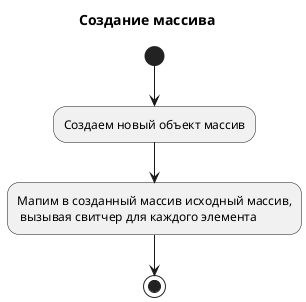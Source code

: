 @startuml
title Создание массива

(*)--> "Создаем новый объект массив"
-->  "Мапим в созданный массив исходный массив,\n вызывая свитчер для каждого элемента"
--> (*)

@enduml